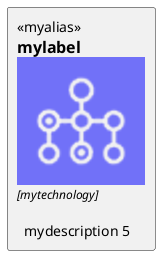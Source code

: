 {
  "sha1": "ckyph6qn2kqu1dbpfmrxbg06le6m0xe",
  "insertion": {
    "when": "2024-06-01T09:03:01.625Z",
    "user": "plantuml@gmail.com"
  }
}
@startuml

sprite $Batch [64x64/16z] {
xLQ7bjim30CdzFzVtEV1iErPkJpT7iYm5aWDKERujFZ5Bp8YkSvM011VfMzSDy2Mw1JidbCGAtmllmbPuIkoImjyGUsyBV4LV95_Xny50bpW4uTRAjOKu81b
Xa0vbX3OKFG5C0IMNLyxXA_3PvW5hqHSOFBP_Ovk4036hYi0pJdTCgqD6A0g4FQ0hOwygxSikGOanw11AuvtomxXjNiRDECmn21xxTkJP0N4tdy1Gmu5T2GW
6ygFL_sqbx3NvA_FVtt_ri_F1CZNra-10TpNhvVr2KGcyVCOdoBySlpv-jC1ZSVveO36_Fwb0UASqGqG0QpfJgP2Eo60u59-fLVozhhdNk2WTeDpq2O6AAL_
uV7KGPNO2lya17gz1pMiD1VmFNH9IBLNe3xA3q07eNsMy_WdXESwU4jRmddEk-FUuPFjjthiqAEGVUz8rlqmsK1nhtYlklvp7vWRfka0jUNITUdTzgxFyzLx
-Ikh_YdmYr_y0G
}

!unquoted procedure $ffoo5($alias, $description="", $label="", $technology="", $scale=1, $colour="red")

rectangle "<<$alias>>\n==$label\n<color:$colour><$Batch*$scale></color>\n//<size:12>[$technology]</size>//\n\n  $description 5" as 5


!endprocedure

$ffoo5(myalias, mydescription, mylabel, mytechnology, 2, blue)

@enduml
